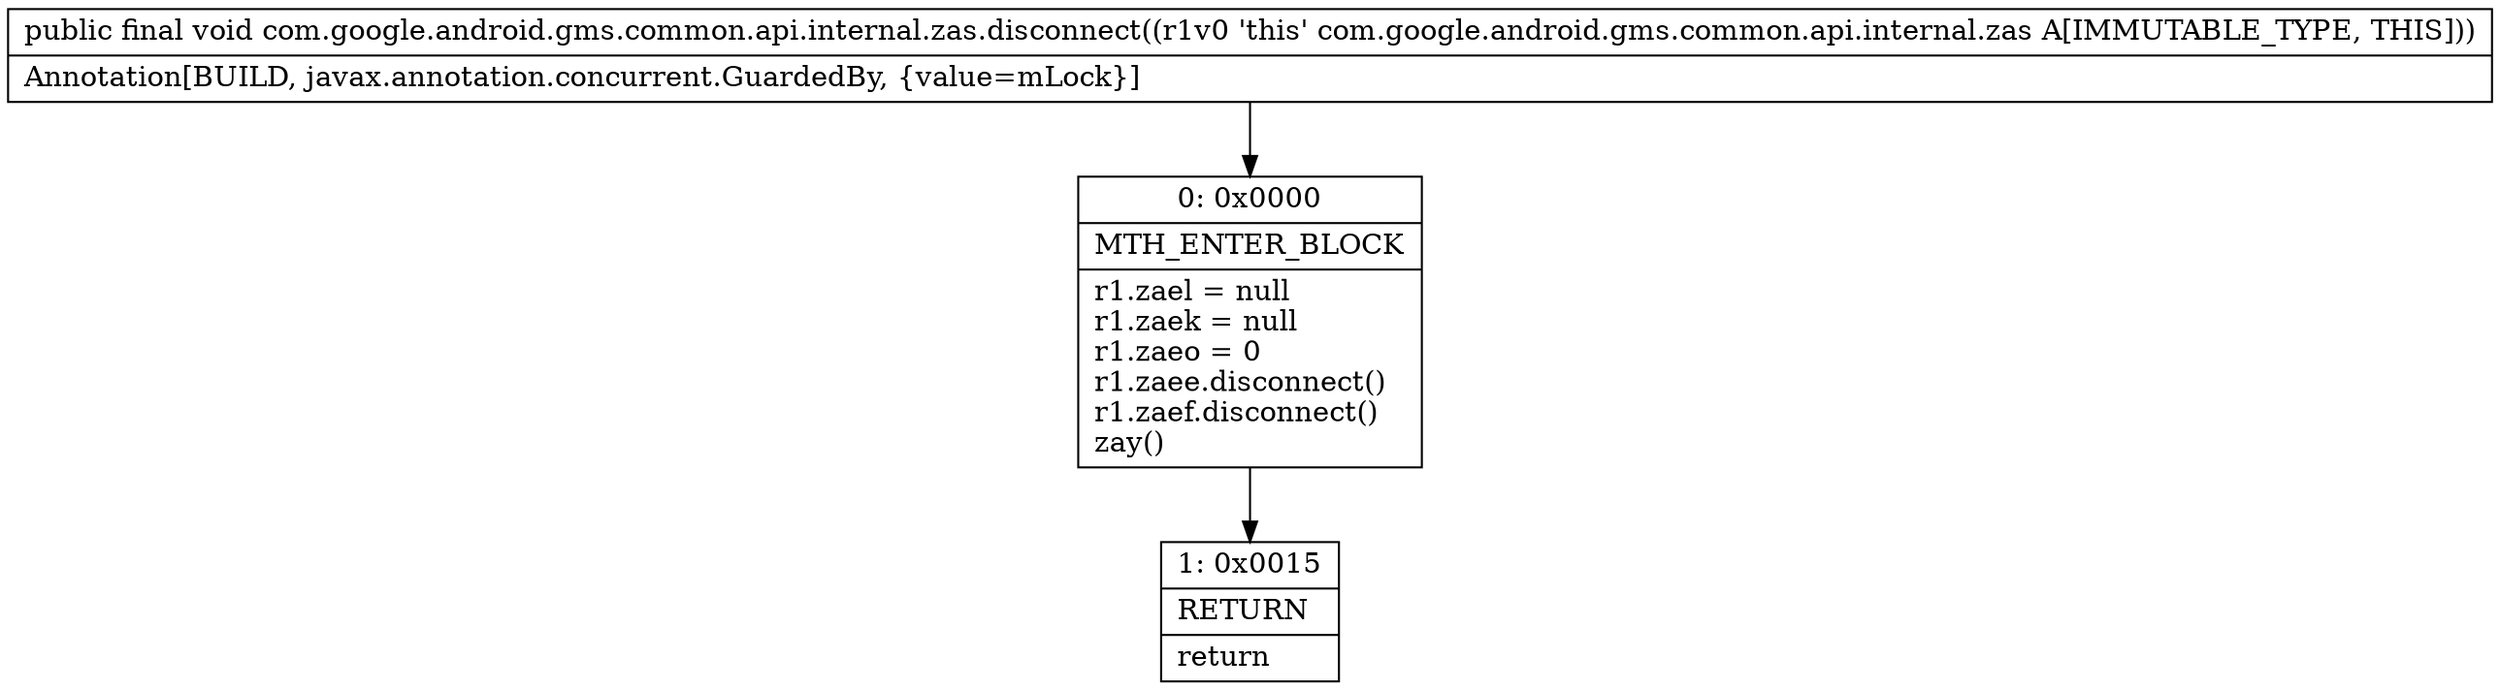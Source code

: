 digraph "CFG forcom.google.android.gms.common.api.internal.zas.disconnect()V" {
Node_0 [shape=record,label="{0\:\ 0x0000|MTH_ENTER_BLOCK\l|r1.zael = null\lr1.zaek = null\lr1.zaeo = 0\lr1.zaee.disconnect()\lr1.zaef.disconnect()\lzay()\l}"];
Node_1 [shape=record,label="{1\:\ 0x0015|RETURN\l|return\l}"];
MethodNode[shape=record,label="{public final void com.google.android.gms.common.api.internal.zas.disconnect((r1v0 'this' com.google.android.gms.common.api.internal.zas A[IMMUTABLE_TYPE, THIS]))  | Annotation[BUILD, javax.annotation.concurrent.GuardedBy, \{value=mLock\}]\l}"];
MethodNode -> Node_0;
Node_0 -> Node_1;
}

